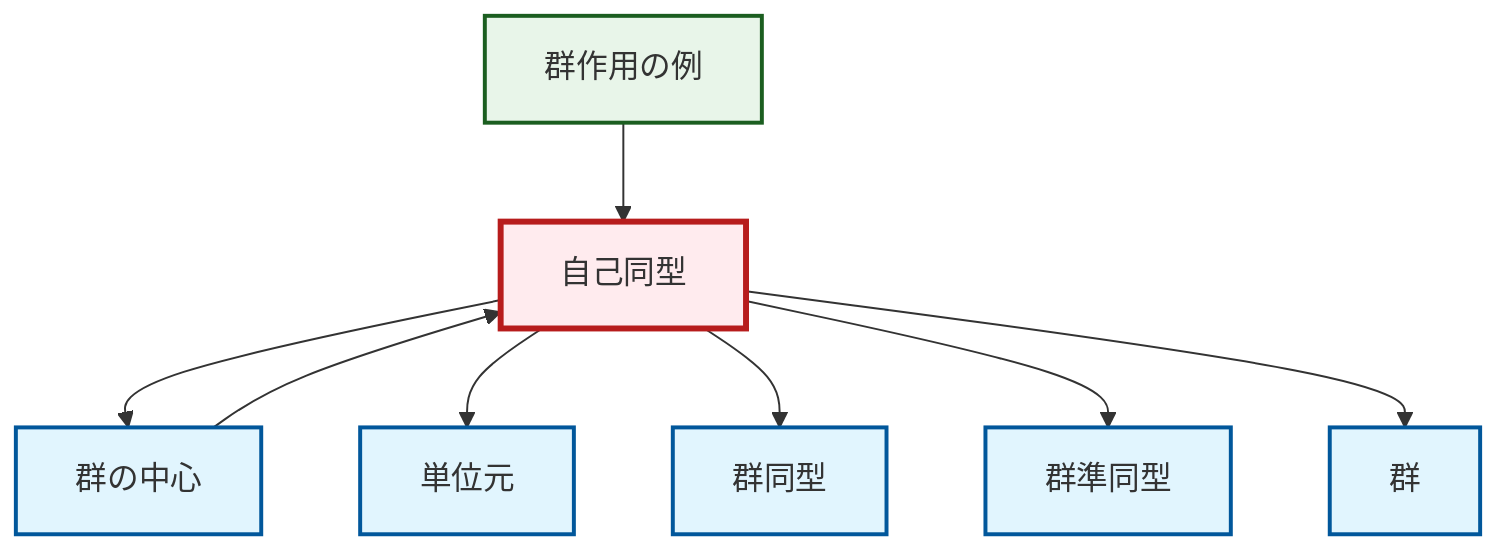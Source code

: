 graph TD
    classDef definition fill:#e1f5fe,stroke:#01579b,stroke-width:2px
    classDef theorem fill:#f3e5f5,stroke:#4a148c,stroke-width:2px
    classDef axiom fill:#fff3e0,stroke:#e65100,stroke-width:2px
    classDef example fill:#e8f5e9,stroke:#1b5e20,stroke-width:2px
    classDef current fill:#ffebee,stroke:#b71c1c,stroke-width:3px
    def-group["群"]:::definition
    ex-group-action-examples["群作用の例"]:::example
    def-isomorphism["群同型"]:::definition
    def-homomorphism["群準同型"]:::definition
    def-automorphism["自己同型"]:::definition
    def-center-of-group["群の中心"]:::definition
    def-identity-element["単位元"]:::definition
    def-automorphism --> def-center-of-group
    ex-group-action-examples --> def-automorphism
    def-center-of-group --> def-automorphism
    def-automorphism --> def-identity-element
    def-automorphism --> def-isomorphism
    def-automorphism --> def-homomorphism
    def-automorphism --> def-group
    class def-automorphism current